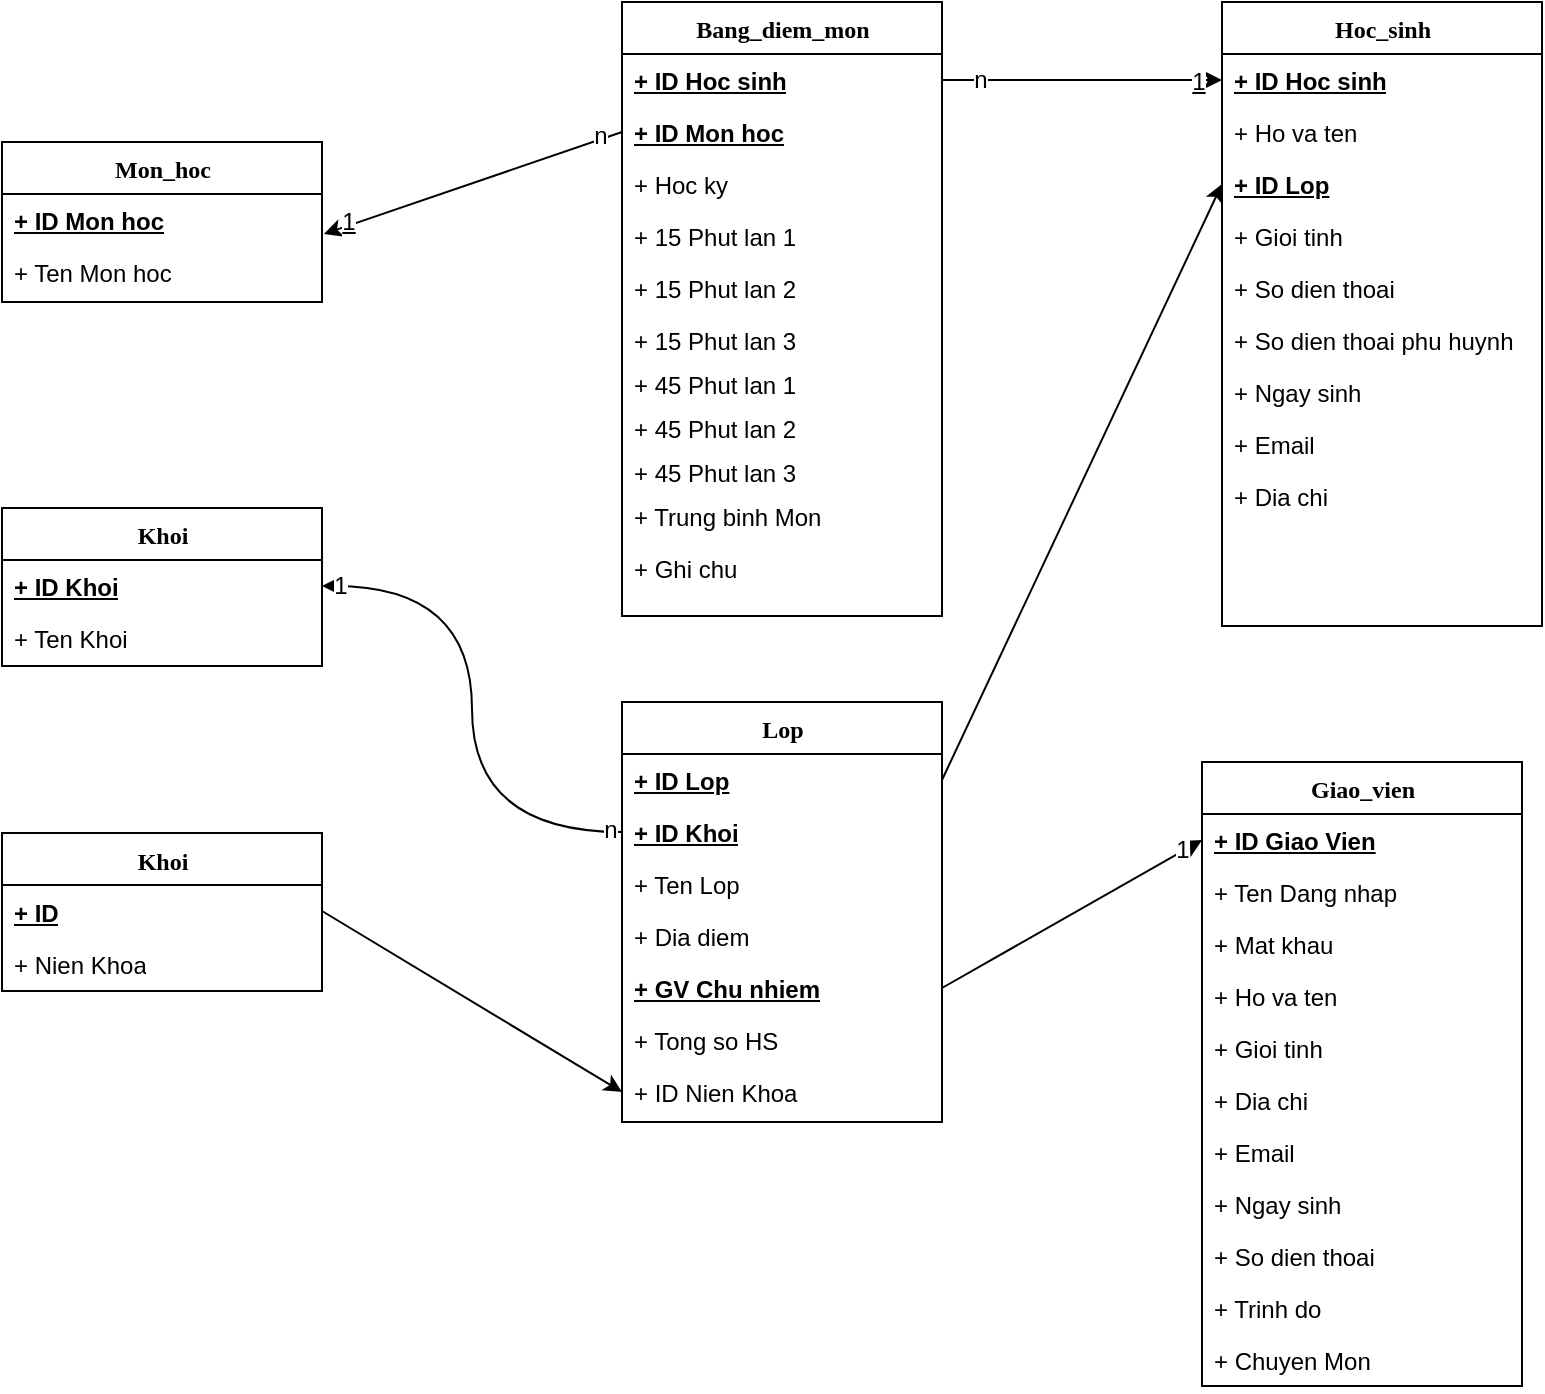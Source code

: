 <mxfile version="12.4.3" type="device" pages="1"><diagram name="Page-1" id="9f46799a-70d6-7492-0946-bef42562c5a5"><mxGraphModel dx="2522" dy="1612" grid="1" gridSize="10" guides="1" tooltips="1" connect="1" arrows="1" fold="1" page="1" pageScale="1" pageWidth="1100" pageHeight="850" background="#ffffff" math="0" shadow="0"><root><mxCell id="0"/><mxCell id="1" parent="0"/><mxCell id="78961159f06e98e8-17" value="Giao_vien" style="swimlane;html=1;fontStyle=1;align=center;verticalAlign=top;childLayout=stackLayout;horizontal=1;startSize=26;horizontalStack=0;resizeParent=1;resizeLast=0;collapsible=1;marginBottom=0;swimlaneFillColor=#ffffff;rounded=0;shadow=0;comic=0;labelBackgroundColor=none;strokeWidth=1;fillColor=none;fontFamily=Verdana;fontSize=12" parent="1" vertex="1"><mxGeometry x="240" y="-250" width="160" height="312" as="geometry"><mxRectangle x="360" y="-94" width="100" height="26" as="alternateBounds"/></mxGeometry></mxCell><mxCell id="78961159f06e98e8-21" value="+ ID Giao Vien" style="text;html=1;strokeColor=none;fillColor=none;align=left;verticalAlign=top;spacingLeft=4;spacingRight=4;whiteSpace=wrap;overflow=hidden;rotatable=0;points=[[0,0.5],[1,0.5]];portConstraint=eastwest;fontStyle=5" parent="78961159f06e98e8-17" vertex="1"><mxGeometry y="26" width="160" height="26" as="geometry"/></mxCell><mxCell id="T9Gsi1MG2eronuH9tcHb-164" value="+ Ten Dang nhap" style="text;html=1;strokeColor=none;fillColor=none;align=left;verticalAlign=top;spacingLeft=4;spacingRight=4;whiteSpace=wrap;overflow=hidden;rotatable=0;points=[[0,0.5],[1,0.5]];portConstraint=eastwest;" parent="78961159f06e98e8-17" vertex="1"><mxGeometry y="52" width="160" height="26" as="geometry"/></mxCell><mxCell id="T9Gsi1MG2eronuH9tcHb-165" value="+ Mat khau" style="text;html=1;strokeColor=none;fillColor=none;align=left;verticalAlign=top;spacingLeft=4;spacingRight=4;whiteSpace=wrap;overflow=hidden;rotatable=0;points=[[0,0.5],[1,0.5]];portConstraint=eastwest;" parent="78961159f06e98e8-17" vertex="1"><mxGeometry y="78" width="160" height="26" as="geometry"/></mxCell><mxCell id="T9Gsi1MG2eronuH9tcHb-166" value="+ Ho va ten" style="text;html=1;strokeColor=none;fillColor=none;align=left;verticalAlign=top;spacingLeft=4;spacingRight=4;whiteSpace=wrap;overflow=hidden;rotatable=0;points=[[0,0.5],[1,0.5]];portConstraint=eastwest;" parent="78961159f06e98e8-17" vertex="1"><mxGeometry y="104" width="160" height="26" as="geometry"/></mxCell><mxCell id="T9Gsi1MG2eronuH9tcHb-167" value="+ Gioi tinh" style="text;html=1;strokeColor=none;fillColor=none;align=left;verticalAlign=top;spacingLeft=4;spacingRight=4;whiteSpace=wrap;overflow=hidden;rotatable=0;points=[[0,0.5],[1,0.5]];portConstraint=eastwest;" parent="78961159f06e98e8-17" vertex="1"><mxGeometry y="130" width="160" height="26" as="geometry"/></mxCell><mxCell id="T9Gsi1MG2eronuH9tcHb-171" value="+ Dia chi" style="text;html=1;strokeColor=none;fillColor=none;align=left;verticalAlign=top;spacingLeft=4;spacingRight=4;whiteSpace=wrap;overflow=hidden;rotatable=0;points=[[0,0.5],[1,0.5]];portConstraint=eastwest;" parent="78961159f06e98e8-17" vertex="1"><mxGeometry y="156" width="160" height="26" as="geometry"/></mxCell><mxCell id="T9Gsi1MG2eronuH9tcHb-170" value="+ Email" style="text;html=1;strokeColor=none;fillColor=none;align=left;verticalAlign=top;spacingLeft=4;spacingRight=4;whiteSpace=wrap;overflow=hidden;rotatable=0;points=[[0,0.5],[1,0.5]];portConstraint=eastwest;" parent="78961159f06e98e8-17" vertex="1"><mxGeometry y="182" width="160" height="26" as="geometry"/></mxCell><mxCell id="T9Gsi1MG2eronuH9tcHb-169" value="+ Ngay sinh" style="text;html=1;strokeColor=none;fillColor=none;align=left;verticalAlign=top;spacingLeft=4;spacingRight=4;whiteSpace=wrap;overflow=hidden;rotatable=0;points=[[0,0.5],[1,0.5]];portConstraint=eastwest;" parent="78961159f06e98e8-17" vertex="1"><mxGeometry y="208" width="160" height="26" as="geometry"/></mxCell><mxCell id="T9Gsi1MG2eronuH9tcHb-168" value="+ So dien thoai" style="text;html=1;strokeColor=none;fillColor=none;align=left;verticalAlign=top;spacingLeft=4;spacingRight=4;whiteSpace=wrap;overflow=hidden;rotatable=0;points=[[0,0.5],[1,0.5]];portConstraint=eastwest;" parent="78961159f06e98e8-17" vertex="1"><mxGeometry y="234" width="160" height="26" as="geometry"/></mxCell><mxCell id="9FF3OcsqNSNpH3_MQ3Np-2" value="+ Trinh do" style="text;html=1;strokeColor=none;fillColor=none;align=left;verticalAlign=top;spacingLeft=4;spacingRight=4;whiteSpace=wrap;overflow=hidden;rotatable=0;points=[[0,0.5],[1,0.5]];portConstraint=eastwest;" vertex="1" parent="78961159f06e98e8-17"><mxGeometry y="260" width="160" height="26" as="geometry"/></mxCell><mxCell id="9FF3OcsqNSNpH3_MQ3Np-3" value="+ Chuyen Mon" style="text;html=1;strokeColor=none;fillColor=none;align=left;verticalAlign=top;spacingLeft=4;spacingRight=4;whiteSpace=wrap;overflow=hidden;rotatable=0;points=[[0,0.5],[1,0.5]];portConstraint=eastwest;" vertex="1" parent="78961159f06e98e8-17"><mxGeometry y="286" width="160" height="26" as="geometry"/></mxCell><mxCell id="78961159f06e98e8-30" value="Hoc_sinh" style="swimlane;html=1;fontStyle=1;align=center;verticalAlign=top;childLayout=stackLayout;horizontal=1;startSize=26;horizontalStack=0;resizeParent=1;resizeLast=0;collapsible=1;marginBottom=0;swimlaneFillColor=#ffffff;rounded=0;shadow=0;comic=0;labelBackgroundColor=none;strokeWidth=1;fillColor=none;fontFamily=Verdana;fontSize=12" parent="1" vertex="1"><mxGeometry x="250" y="-630" width="160" height="312" as="geometry"/></mxCell><mxCell id="78961159f06e98e8-31" value="+ ID Hoc sinh" style="text;html=1;strokeColor=none;fillColor=none;align=left;verticalAlign=top;spacingLeft=4;spacingRight=4;whiteSpace=wrap;overflow=hidden;rotatable=0;points=[[0,0.5],[1,0.5]];portConstraint=eastwest;fontStyle=5" parent="78961159f06e98e8-30" vertex="1"><mxGeometry y="26" width="160" height="26" as="geometry"/></mxCell><mxCell id="T9Gsi1MG2eronuH9tcHb-46" value="+ Ho va ten" style="text;html=1;strokeColor=none;fillColor=none;align=left;verticalAlign=top;spacingLeft=4;spacingRight=4;whiteSpace=wrap;overflow=hidden;rotatable=0;points=[[0,0.5],[1,0.5]];portConstraint=eastwest;" parent="78961159f06e98e8-30" vertex="1"><mxGeometry y="52" width="160" height="26" as="geometry"/></mxCell><mxCell id="T9Gsi1MG2eronuH9tcHb-8" value="+ ID Lop" style="text;html=1;strokeColor=none;fillColor=none;align=left;verticalAlign=top;spacingLeft=4;spacingRight=4;whiteSpace=wrap;overflow=hidden;rotatable=0;points=[[0,0.5],[1,0.5]];portConstraint=eastwest;fontStyle=5" parent="78961159f06e98e8-30" vertex="1"><mxGeometry y="78" width="160" height="26" as="geometry"/></mxCell><mxCell id="78961159f06e98e8-25" value="+ Gioi tinh" style="text;html=1;strokeColor=none;fillColor=none;align=left;verticalAlign=top;spacingLeft=4;spacingRight=4;whiteSpace=wrap;overflow=hidden;rotatable=0;points=[[0,0.5],[1,0.5]];portConstraint=eastwest;" parent="78961159f06e98e8-30" vertex="1"><mxGeometry y="104" width="160" height="26" as="geometry"/></mxCell><mxCell id="T9Gsi1MG2eronuH9tcHb-153" value="+ So dien thoai" style="text;html=1;strokeColor=none;fillColor=none;align=left;verticalAlign=top;spacingLeft=4;spacingRight=4;whiteSpace=wrap;overflow=hidden;rotatable=0;points=[[0,0.5],[1,0.5]];portConstraint=eastwest;" parent="78961159f06e98e8-30" vertex="1"><mxGeometry y="130" width="160" height="26" as="geometry"/></mxCell><mxCell id="T9Gsi1MG2eronuH9tcHb-49" value="+ So dien thoai phu huynh" style="text;html=1;strokeColor=none;fillColor=none;align=left;verticalAlign=top;spacingLeft=4;spacingRight=4;whiteSpace=wrap;overflow=hidden;rotatable=0;points=[[0,0.5],[1,0.5]];portConstraint=eastwest;" parent="78961159f06e98e8-30" vertex="1"><mxGeometry y="156" width="160" height="26" as="geometry"/></mxCell><mxCell id="T9Gsi1MG2eronuH9tcHb-152" value="+ Ngay sinh" style="text;html=1;strokeColor=none;fillColor=none;align=left;verticalAlign=top;spacingLeft=4;spacingRight=4;whiteSpace=wrap;overflow=hidden;rotatable=0;points=[[0,0.5],[1,0.5]];portConstraint=eastwest;" parent="78961159f06e98e8-30" vertex="1"><mxGeometry y="182" width="160" height="26" as="geometry"/></mxCell><mxCell id="T9Gsi1MG2eronuH9tcHb-154" value="+ Email" style="text;html=1;strokeColor=none;fillColor=none;align=left;verticalAlign=top;spacingLeft=4;spacingRight=4;whiteSpace=wrap;overflow=hidden;rotatable=0;points=[[0,0.5],[1,0.5]];portConstraint=eastwest;" parent="78961159f06e98e8-30" vertex="1"><mxGeometry y="208" width="160" height="26" as="geometry"/></mxCell><mxCell id="T9Gsi1MG2eronuH9tcHb-155" value="+ Dia chi" style="text;html=1;strokeColor=none;fillColor=none;align=left;verticalAlign=top;spacingLeft=4;spacingRight=4;whiteSpace=wrap;overflow=hidden;rotatable=0;points=[[0,0.5],[1,0.5]];portConstraint=eastwest;" parent="78961159f06e98e8-30" vertex="1"><mxGeometry y="234" width="160" height="26" as="geometry"/></mxCell><mxCell id="78961159f06e98e8-43" value="Lop" style="swimlane;html=1;fontStyle=1;align=center;verticalAlign=top;childLayout=stackLayout;horizontal=1;startSize=26;horizontalStack=0;resizeParent=1;resizeLast=0;collapsible=1;marginBottom=0;swimlaneFillColor=#ffffff;rounded=0;shadow=0;comic=0;labelBackgroundColor=none;strokeWidth=1;fillColor=none;fontFamily=Verdana;fontSize=12" parent="1" vertex="1"><mxGeometry x="-50" y="-280" width="160" height="210" as="geometry"/></mxCell><mxCell id="78961159f06e98e8-44" value="+ ID Lop" style="text;html=1;strokeColor=none;fillColor=none;align=left;verticalAlign=top;spacingLeft=4;spacingRight=4;whiteSpace=wrap;overflow=hidden;rotatable=0;points=[[0,0.5],[1,0.5]];portConstraint=eastwest;fontStyle=5" parent="78961159f06e98e8-43" vertex="1"><mxGeometry y="26" width="160" height="26" as="geometry"/></mxCell><mxCell id="78961159f06e98e8-50" value="+ ID Khoi" style="text;html=1;strokeColor=none;fillColor=none;align=left;verticalAlign=top;spacingLeft=4;spacingRight=4;whiteSpace=wrap;overflow=hidden;rotatable=0;points=[[0,0.5],[1,0.5]];portConstraint=eastwest;fontStyle=5" parent="78961159f06e98e8-43" vertex="1"><mxGeometry y="52" width="160" height="26" as="geometry"/></mxCell><mxCell id="78961159f06e98e8-45" value="+ Ten Lop" style="text;html=1;strokeColor=none;fillColor=none;align=left;verticalAlign=top;spacingLeft=4;spacingRight=4;whiteSpace=wrap;overflow=hidden;rotatable=0;points=[[0,0.5],[1,0.5]];portConstraint=eastwest;fontStyle=0" parent="78961159f06e98e8-43" vertex="1"><mxGeometry y="78" width="160" height="26" as="geometry"/></mxCell><mxCell id="78961159f06e98e8-49" value="+ Dia diem" style="text;html=1;strokeColor=none;fillColor=none;align=left;verticalAlign=top;spacingLeft=4;spacingRight=4;whiteSpace=wrap;overflow=hidden;rotatable=0;points=[[0,0.5],[1,0.5]];portConstraint=eastwest;" parent="78961159f06e98e8-43" vertex="1"><mxGeometry y="104" width="160" height="26" as="geometry"/></mxCell><mxCell id="T9Gsi1MG2eronuH9tcHb-10" value="+ GV Chu nhiem" style="text;html=1;strokeColor=none;fillColor=none;align=left;verticalAlign=top;spacingLeft=4;spacingRight=4;whiteSpace=wrap;overflow=hidden;rotatable=0;points=[[0,0.5],[1,0.5]];portConstraint=eastwest;fontStyle=5" parent="78961159f06e98e8-43" vertex="1"><mxGeometry y="130" width="160" height="26" as="geometry"/></mxCell><mxCell id="9FF3OcsqNSNpH3_MQ3Np-1" value="+ Tong so HS&lt;br&gt;" style="text;html=1;strokeColor=none;fillColor=none;align=left;verticalAlign=top;spacingLeft=4;spacingRight=4;whiteSpace=wrap;overflow=hidden;rotatable=0;points=[[0,0.5],[1,0.5]];portConstraint=eastwest;" vertex="1" parent="78961159f06e98e8-43"><mxGeometry y="156" width="160" height="26" as="geometry"/></mxCell><mxCell id="9FF3OcsqNSNpH3_MQ3Np-9" value="+ ID Nien Khoa" style="text;html=1;strokeColor=none;fillColor=none;align=left;verticalAlign=top;spacingLeft=4;spacingRight=4;whiteSpace=wrap;overflow=hidden;rotatable=0;points=[[0,0.5],[1,0.5]];portConstraint=eastwest;" vertex="1" parent="78961159f06e98e8-43"><mxGeometry y="182" width="160" height="26" as="geometry"/></mxCell><mxCell id="78961159f06e98e8-69" value="Bang_diem_mon" style="swimlane;html=1;fontStyle=1;align=center;verticalAlign=top;childLayout=stackLayout;horizontal=1;startSize=26;horizontalStack=0;resizeParent=1;resizeLast=0;collapsible=1;marginBottom=0;swimlaneFillColor=#ffffff;rounded=0;shadow=0;comic=0;labelBackgroundColor=none;strokeWidth=1;fillColor=none;fontFamily=Verdana;fontSize=12" parent="1" vertex="1"><mxGeometry x="-50" y="-630" width="160" height="307" as="geometry"/></mxCell><mxCell id="78961159f06e98e8-74" value="+ ID Hoc sinh" style="text;html=1;strokeColor=none;fillColor=none;align=left;verticalAlign=top;spacingLeft=4;spacingRight=4;whiteSpace=wrap;overflow=hidden;rotatable=0;points=[[0,0.5],[1,0.5]];portConstraint=eastwest;fontStyle=5" parent="78961159f06e98e8-69" vertex="1"><mxGeometry y="26" width="160" height="26" as="geometry"/></mxCell><mxCell id="78961159f06e98e8-71" value="+ ID Mon hoc" style="text;html=1;strokeColor=none;fillColor=none;align=left;verticalAlign=top;spacingLeft=4;spacingRight=4;whiteSpace=wrap;overflow=hidden;rotatable=0;points=[[0,0.5],[1,0.5]];portConstraint=eastwest;fontStyle=5" parent="78961159f06e98e8-69" vertex="1"><mxGeometry y="52" width="160" height="26" as="geometry"/></mxCell><mxCell id="T9Gsi1MG2eronuH9tcHb-60" value="+ Hoc ky" style="text;html=1;strokeColor=none;fillColor=none;align=left;verticalAlign=top;spacingLeft=4;spacingRight=4;whiteSpace=wrap;overflow=hidden;rotatable=0;points=[[0,0.5],[1,0.5]];portConstraint=eastwest;" parent="78961159f06e98e8-69" vertex="1"><mxGeometry y="78" width="160" height="26" as="geometry"/></mxCell><mxCell id="78961159f06e98e8-75" value="+ 15 Phut lan 1" style="text;html=1;strokeColor=none;fillColor=none;align=left;verticalAlign=top;spacingLeft=4;spacingRight=4;whiteSpace=wrap;overflow=hidden;rotatable=0;points=[[0,0.5],[1,0.5]];portConstraint=eastwest;" parent="78961159f06e98e8-69" vertex="1"><mxGeometry y="104" width="160" height="26" as="geometry"/></mxCell><mxCell id="T9Gsi1MG2eronuH9tcHb-51" value="+ 15 Phut lan 2" style="text;html=1;strokeColor=none;fillColor=none;align=left;verticalAlign=top;spacingLeft=4;spacingRight=4;whiteSpace=wrap;overflow=hidden;rotatable=0;points=[[0,0.5],[1,0.5]];portConstraint=eastwest;" parent="78961159f06e98e8-69" vertex="1"><mxGeometry y="130" width="160" height="26" as="geometry"/></mxCell><mxCell id="T9Gsi1MG2eronuH9tcHb-52" value="+ 15 Phut lan 3" style="text;html=1;strokeColor=none;fillColor=none;align=left;verticalAlign=top;spacingLeft=4;spacingRight=4;whiteSpace=wrap;overflow=hidden;rotatable=0;points=[[0,0.5],[1,0.5]];portConstraint=eastwest;" parent="78961159f06e98e8-69" vertex="1"><mxGeometry y="156" width="160" height="22" as="geometry"/></mxCell><mxCell id="T9Gsi1MG2eronuH9tcHb-53" value="+ 45 Phut lan 1" style="text;html=1;strokeColor=none;fillColor=none;align=left;verticalAlign=top;spacingLeft=4;spacingRight=4;whiteSpace=wrap;overflow=hidden;rotatable=0;points=[[0,0.5],[1,0.5]];portConstraint=eastwest;" parent="78961159f06e98e8-69" vertex="1"><mxGeometry y="178" width="160" height="22" as="geometry"/></mxCell><mxCell id="T9Gsi1MG2eronuH9tcHb-54" value="+ 45 Phut lan 2" style="text;html=1;strokeColor=none;fillColor=none;align=left;verticalAlign=top;spacingLeft=4;spacingRight=4;whiteSpace=wrap;overflow=hidden;rotatable=0;points=[[0,0.5],[1,0.5]];portConstraint=eastwest;" parent="78961159f06e98e8-69" vertex="1"><mxGeometry y="200" width="160" height="22" as="geometry"/></mxCell><mxCell id="T9Gsi1MG2eronuH9tcHb-56" value="+ 45 Phut lan 3" style="text;html=1;strokeColor=none;fillColor=none;align=left;verticalAlign=top;spacingLeft=4;spacingRight=4;whiteSpace=wrap;overflow=hidden;rotatable=0;points=[[0,0.5],[1,0.5]];portConstraint=eastwest;" parent="78961159f06e98e8-69" vertex="1"><mxGeometry y="222" width="160" height="22" as="geometry"/></mxCell><mxCell id="T9Gsi1MG2eronuH9tcHb-110" value="+ Trung binh Mon" style="text;html=1;strokeColor=none;fillColor=none;align=left;verticalAlign=top;spacingLeft=4;spacingRight=4;whiteSpace=wrap;overflow=hidden;rotatable=0;points=[[0,0.5],[1,0.5]];portConstraint=eastwest;" parent="78961159f06e98e8-69" vertex="1"><mxGeometry y="244" width="160" height="26" as="geometry"/></mxCell><mxCell id="T9Gsi1MG2eronuH9tcHb-59" value="+ Ghi chu" style="text;html=1;strokeColor=none;fillColor=none;align=left;verticalAlign=top;spacingLeft=4;spacingRight=4;whiteSpace=wrap;overflow=hidden;rotatable=0;points=[[0,0.5],[1,0.5]];portConstraint=eastwest;" parent="78961159f06e98e8-69" vertex="1"><mxGeometry y="270" width="160" height="26" as="geometry"/></mxCell><mxCell id="T9Gsi1MG2eronuH9tcHb-27" value="Mon_hoc" style="swimlane;html=1;fontStyle=1;align=center;verticalAlign=top;childLayout=stackLayout;horizontal=1;startSize=26;horizontalStack=0;resizeParent=1;resizeLast=0;collapsible=1;marginBottom=0;swimlaneFillColor=#ffffff;rounded=0;shadow=0;comic=0;labelBackgroundColor=none;strokeWidth=1;fillColor=none;fontFamily=Verdana;fontSize=12" parent="1" vertex="1"><mxGeometry x="-360" y="-560" width="160" height="80" as="geometry"/></mxCell><mxCell id="T9Gsi1MG2eronuH9tcHb-28" value="+ ID Mon hoc" style="text;html=1;strokeColor=none;fillColor=none;align=left;verticalAlign=top;spacingLeft=4;spacingRight=4;whiteSpace=wrap;overflow=hidden;rotatable=0;points=[[0,0.5],[1,0.5]];portConstraint=eastwest;fontStyle=5" parent="T9Gsi1MG2eronuH9tcHb-27" vertex="1"><mxGeometry y="26" width="160" height="26" as="geometry"/></mxCell><mxCell id="T9Gsi1MG2eronuH9tcHb-29" value="+ Ten Mon hoc" style="text;html=1;strokeColor=none;fillColor=none;align=left;verticalAlign=top;spacingLeft=4;spacingRight=4;whiteSpace=wrap;overflow=hidden;rotatable=0;points=[[0,0.5],[1,0.5]];portConstraint=eastwest;" parent="T9Gsi1MG2eronuH9tcHb-27" vertex="1"><mxGeometry y="52" width="160" height="26" as="geometry"/></mxCell><mxCell id="T9Gsi1MG2eronuH9tcHb-111" value="Khoi" style="swimlane;html=1;fontStyle=1;align=center;verticalAlign=top;childLayout=stackLayout;horizontal=1;startSize=26;horizontalStack=0;resizeParent=1;resizeLast=0;collapsible=1;marginBottom=0;swimlaneFillColor=#ffffff;rounded=0;shadow=0;comic=0;labelBackgroundColor=none;strokeWidth=1;fillColor=none;fontFamily=Verdana;fontSize=12" parent="1" vertex="1"><mxGeometry x="-360" y="-377" width="160" height="79" as="geometry"/></mxCell><mxCell id="T9Gsi1MG2eronuH9tcHb-112" value="+ ID Khoi" style="text;html=1;strokeColor=none;fillColor=none;align=left;verticalAlign=top;spacingLeft=4;spacingRight=4;whiteSpace=wrap;overflow=hidden;rotatable=0;points=[[0,0.5],[1,0.5]];portConstraint=eastwest;fontStyle=5" parent="T9Gsi1MG2eronuH9tcHb-111" vertex="1"><mxGeometry y="26" width="160" height="26" as="geometry"/></mxCell><mxCell id="T9Gsi1MG2eronuH9tcHb-113" value="+ Ten Khoi" style="text;html=1;strokeColor=none;fillColor=none;align=left;verticalAlign=top;spacingLeft=4;spacingRight=4;whiteSpace=wrap;overflow=hidden;rotatable=0;points=[[0,0.5],[1,0.5]];portConstraint=eastwest;" parent="T9Gsi1MG2eronuH9tcHb-111" vertex="1"><mxGeometry y="52" width="160" height="26" as="geometry"/></mxCell><mxCell id="T9Gsi1MG2eronuH9tcHb-144" style="edgeStyle=none;rounded=0;orthogonalLoop=1;jettySize=auto;html=1;exitX=0;exitY=0.5;exitDx=0;exitDy=0;entryX=1;entryY=0.5;entryDx=0;entryDy=0;startArrow=classic;startFill=1;endArrow=none;endFill=0;" parent="1" source="78961159f06e98e8-31" target="78961159f06e98e8-74" edge="1"><mxGeometry relative="1" as="geometry"/></mxCell><mxCell id="T9Gsi1MG2eronuH9tcHb-242" value="1" style="text;html=1;align=center;verticalAlign=middle;resizable=0;points=[];;labelBackgroundColor=#ffffff;fontStyle=4" parent="T9Gsi1MG2eronuH9tcHb-144" vertex="1" connectable="0"><mxGeometry x="-0.829" y="1" relative="1" as="geometry"><mxPoint as="offset"/></mxGeometry></mxCell><mxCell id="T9Gsi1MG2eronuH9tcHb-243" value="n" style="text;html=1;align=center;verticalAlign=middle;resizable=0;points=[];;labelBackgroundColor=#ffffff;" parent="T9Gsi1MG2eronuH9tcHb-144" vertex="1" connectable="0"><mxGeometry x="0.733" relative="1" as="geometry"><mxPoint as="offset"/></mxGeometry></mxCell><mxCell id="T9Gsi1MG2eronuH9tcHb-205" style="edgeStyle=none;rounded=0;orthogonalLoop=1;jettySize=auto;html=1;exitX=1.006;exitY=0.769;exitDx=0;exitDy=0;entryX=0;entryY=0.5;entryDx=0;entryDy=0;startArrow=classic;startFill=1;endArrow=none;endFill=0;exitPerimeter=0;" parent="1" source="T9Gsi1MG2eronuH9tcHb-28" target="78961159f06e98e8-71" edge="1"><mxGeometry relative="1" as="geometry"/></mxCell><mxCell id="T9Gsi1MG2eronuH9tcHb-240" value="n" style="text;html=1;align=center;verticalAlign=middle;resizable=0;points=[];;labelBackgroundColor=#ffffff;" parent="T9Gsi1MG2eronuH9tcHb-205" vertex="1" connectable="0"><mxGeometry x="0.863" y="2" relative="1" as="geometry"><mxPoint as="offset"/></mxGeometry></mxCell><mxCell id="T9Gsi1MG2eronuH9tcHb-241" value="1" style="text;html=1;align=center;verticalAlign=middle;resizable=0;points=[];;labelBackgroundColor=#ffffff;fontStyle=4" parent="T9Gsi1MG2eronuH9tcHb-205" vertex="1" connectable="0"><mxGeometry x="-0.837" y="1" relative="1" as="geometry"><mxPoint y="-1" as="offset"/></mxGeometry></mxCell><mxCell id="T9Gsi1MG2eronuH9tcHb-207" style="edgeStyle=orthogonalEdgeStyle;curved=1;rounded=0;orthogonalLoop=1;jettySize=auto;html=1;exitX=1;exitY=0.5;exitDx=0;exitDy=0;startArrow=classic;startFill=1;endArrow=none;endFill=0;" parent="1" source="T9Gsi1MG2eronuH9tcHb-112" target="78961159f06e98e8-50" edge="1"><mxGeometry relative="1" as="geometry"/></mxCell><mxCell id="T9Gsi1MG2eronuH9tcHb-226" value="1" style="text;html=1;align=center;verticalAlign=middle;resizable=0;points=[];;labelBackgroundColor=#ffffff;" parent="T9Gsi1MG2eronuH9tcHb-207" vertex="1" connectable="0"><mxGeometry x="-0.934" relative="1" as="geometry"><mxPoint as="offset"/></mxGeometry></mxCell><mxCell id="T9Gsi1MG2eronuH9tcHb-227" value="n" style="text;html=1;align=center;verticalAlign=middle;resizable=0;points=[];;labelBackgroundColor=#ffffff;" parent="T9Gsi1MG2eronuH9tcHb-207" vertex="1" connectable="0"><mxGeometry x="0.953" y="1" relative="1" as="geometry"><mxPoint as="offset"/></mxGeometry></mxCell><mxCell id="T9Gsi1MG2eronuH9tcHb-220" style="rounded=0;orthogonalLoop=1;jettySize=auto;html=1;exitX=1;exitY=0.5;exitDx=0;exitDy=0;entryX=0;entryY=0.5;entryDx=0;entryDy=0;startArrow=none;startFill=0;endArrow=classic;endFill=1;" parent="1" source="T9Gsi1MG2eronuH9tcHb-10" target="78961159f06e98e8-21" edge="1"><mxGeometry relative="1" as="geometry"><mxPoint x="30" y="75" as="sourcePoint"/></mxGeometry></mxCell><mxCell id="T9Gsi1MG2eronuH9tcHb-229" value="&lt;br&gt;" style="text;html=1;align=center;verticalAlign=middle;resizable=0;points=[];;labelBackgroundColor=#ffffff;fontStyle=4" parent="T9Gsi1MG2eronuH9tcHb-220" vertex="1" connectable="0"><mxGeometry x="-0.919" y="1" relative="1" as="geometry"><mxPoint as="offset"/></mxGeometry></mxCell><mxCell id="T9Gsi1MG2eronuH9tcHb-230" value="1" style="text;html=1;align=center;verticalAlign=middle;resizable=0;points=[];;labelBackgroundColor=#ffffff;" parent="T9Gsi1MG2eronuH9tcHb-220" vertex="1" connectable="0"><mxGeometry x="0.838" y="1" relative="1" as="geometry"><mxPoint x="1" as="offset"/></mxGeometry></mxCell><mxCell id="9FF3OcsqNSNpH3_MQ3Np-5" style="rounded=0;orthogonalLoop=1;jettySize=auto;html=1;exitX=1;exitY=0.5;exitDx=0;exitDy=0;entryX=0;entryY=0.5;entryDx=0;entryDy=0;startArrow=none;startFill=0;" edge="1" parent="1" source="78961159f06e98e8-44" target="T9Gsi1MG2eronuH9tcHb-8"><mxGeometry relative="1" as="geometry"/></mxCell><mxCell id="9FF3OcsqNSNpH3_MQ3Np-6" value="Khoi" style="swimlane;html=1;fontStyle=1;align=center;verticalAlign=top;childLayout=stackLayout;horizontal=1;startSize=26;horizontalStack=0;resizeParent=1;resizeLast=0;collapsible=1;marginBottom=0;swimlaneFillColor=#ffffff;rounded=0;shadow=0;comic=0;labelBackgroundColor=none;strokeWidth=1;fillColor=none;fontFamily=Verdana;fontSize=12" vertex="1" parent="1"><mxGeometry x="-360" y="-214.5" width="160" height="79" as="geometry"/></mxCell><mxCell id="9FF3OcsqNSNpH3_MQ3Np-7" value="+ ID" style="text;html=1;strokeColor=none;fillColor=none;align=left;verticalAlign=top;spacingLeft=4;spacingRight=4;whiteSpace=wrap;overflow=hidden;rotatable=0;points=[[0,0.5],[1,0.5]];portConstraint=eastwest;fontStyle=5" vertex="1" parent="9FF3OcsqNSNpH3_MQ3Np-6"><mxGeometry y="26" width="160" height="26" as="geometry"/></mxCell><mxCell id="9FF3OcsqNSNpH3_MQ3Np-8" value="+ Nien Khoa" style="text;html=1;strokeColor=none;fillColor=none;align=left;verticalAlign=top;spacingLeft=4;spacingRight=4;whiteSpace=wrap;overflow=hidden;rotatable=0;points=[[0,0.5],[1,0.5]];portConstraint=eastwest;" vertex="1" parent="9FF3OcsqNSNpH3_MQ3Np-6"><mxGeometry y="52" width="160" height="26" as="geometry"/></mxCell><mxCell id="9FF3OcsqNSNpH3_MQ3Np-10" style="edgeStyle=none;rounded=0;orthogonalLoop=1;jettySize=auto;html=1;exitX=1;exitY=0.5;exitDx=0;exitDy=0;entryX=0;entryY=0.5;entryDx=0;entryDy=0;startArrow=none;startFill=0;" edge="1" parent="1" source="9FF3OcsqNSNpH3_MQ3Np-7" target="9FF3OcsqNSNpH3_MQ3Np-9"><mxGeometry relative="1" as="geometry"/></mxCell></root></mxGraphModel></diagram></mxfile>